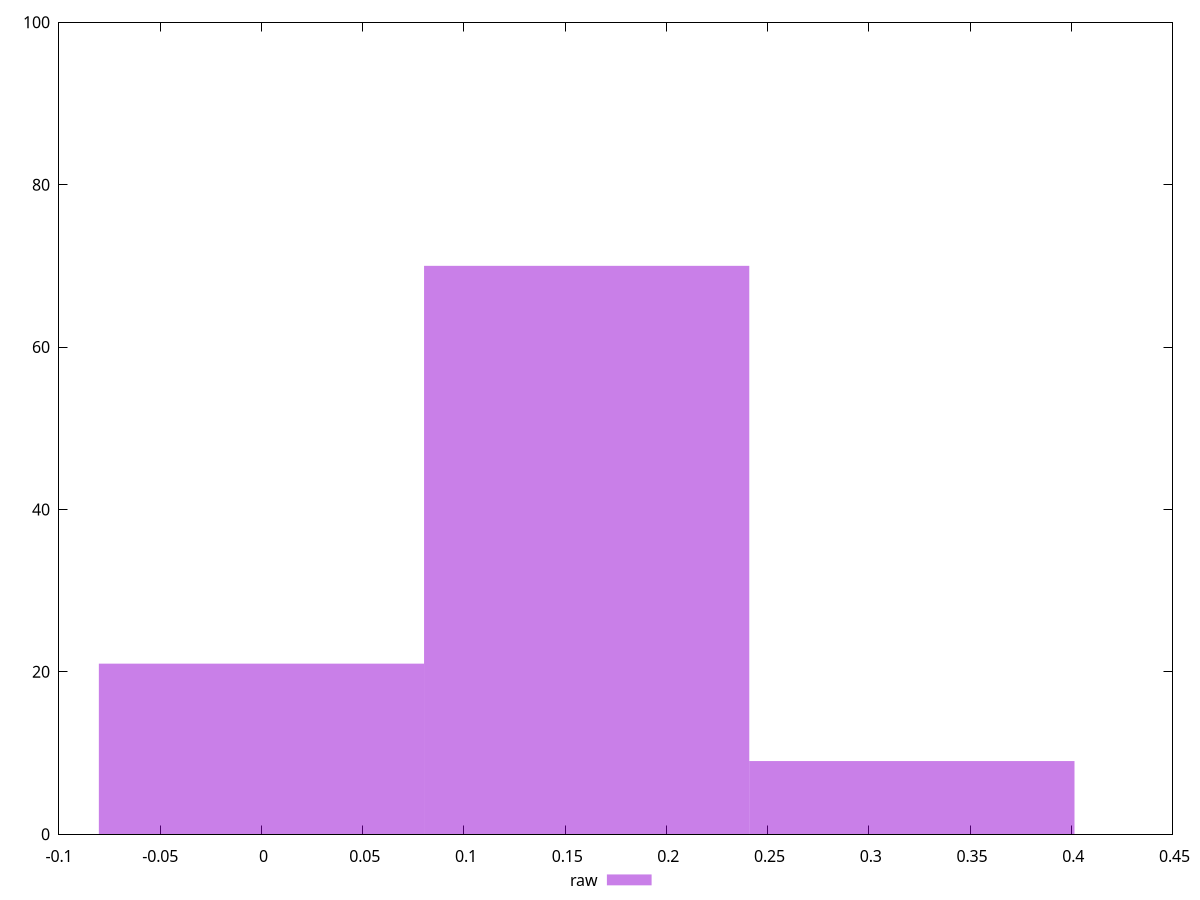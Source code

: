reset
set terminal svg size 640, 490 enhanced background rgb 'white'
set output "report_00007_2020-12-11T15:55:29.892Z/cumulative-layout-shift/samples/pages+cached+noexternal+nofonts+nosvg+noimg/raw/histogram.svg"

$raw <<EOF
0.1606379793515168 70
0.3212759587030336 9
0 21
EOF

set key outside below
set boxwidth 0.1606379793515168
set yrange [0:100]
set style fill transparent solid 0.5 noborder

plot \
  $raw title "raw" with boxes, \


reset